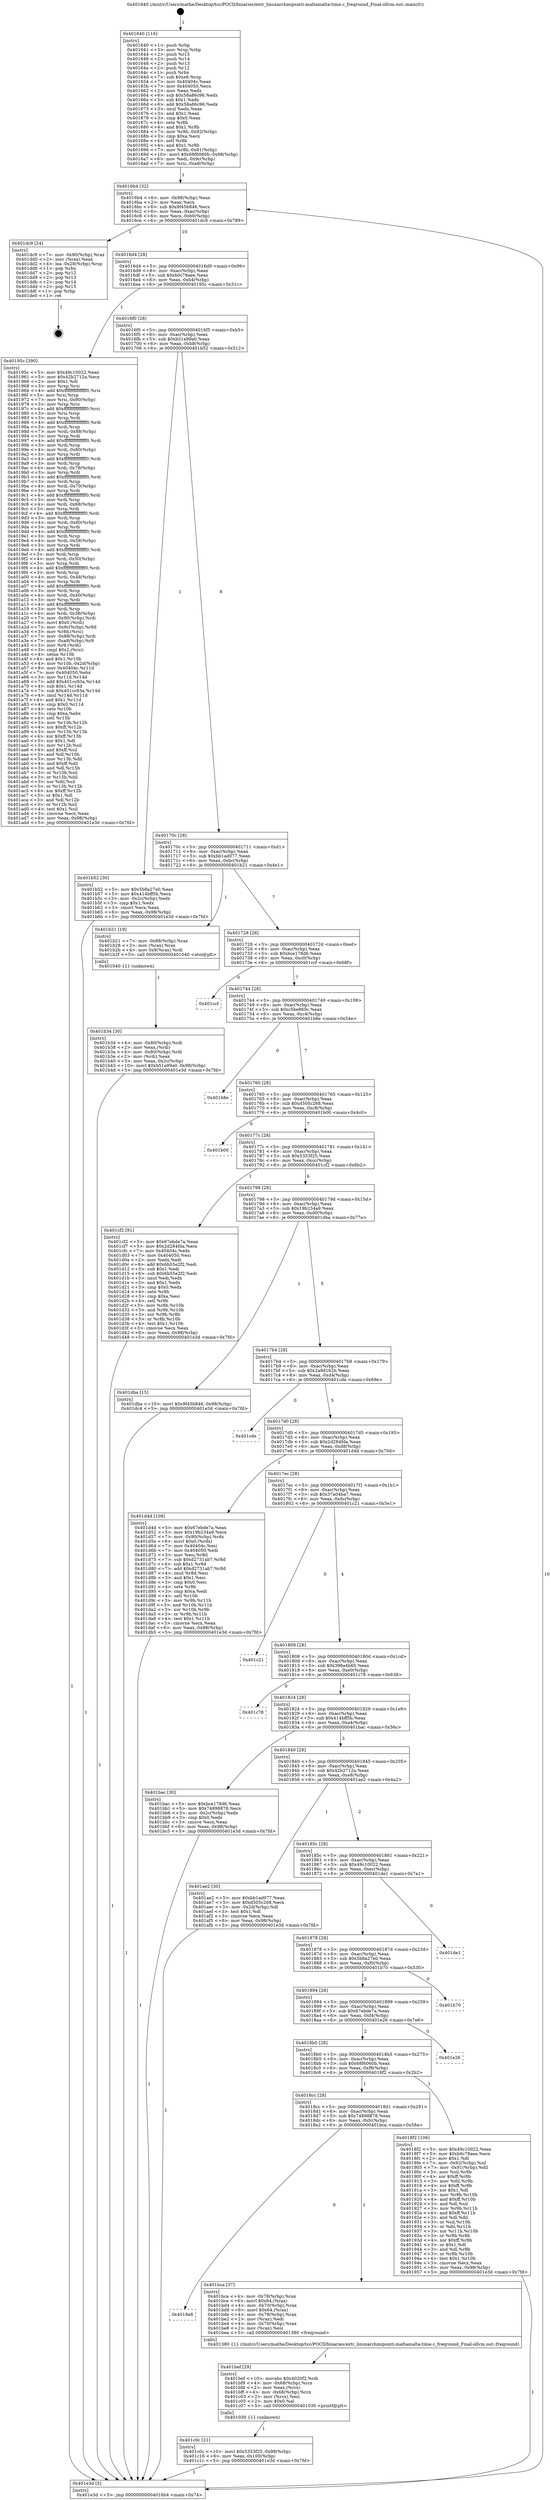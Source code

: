 digraph "0x401640" {
  label = "0x401640 (/mnt/c/Users/mathe/Desktop/tcc/POCII/binaries/extr_linuxarchmipsmti-maltamalta-time.c_freqround_Final-ollvm.out::main(0))"
  labelloc = "t"
  node[shape=record]

  Entry [label="",width=0.3,height=0.3,shape=circle,fillcolor=black,style=filled]
  "0x4016b4" [label="{
     0x4016b4 [32]\l
     | [instrs]\l
     &nbsp;&nbsp;0x4016b4 \<+6\>: mov -0x98(%rbp),%eax\l
     &nbsp;&nbsp;0x4016ba \<+2\>: mov %eax,%ecx\l
     &nbsp;&nbsp;0x4016bc \<+6\>: sub $0x9f45b846,%ecx\l
     &nbsp;&nbsp;0x4016c2 \<+6\>: mov %eax,-0xac(%rbp)\l
     &nbsp;&nbsp;0x4016c8 \<+6\>: mov %ecx,-0xb0(%rbp)\l
     &nbsp;&nbsp;0x4016ce \<+6\>: je 0000000000401dc9 \<main+0x789\>\l
  }"]
  "0x401dc9" [label="{
     0x401dc9 [24]\l
     | [instrs]\l
     &nbsp;&nbsp;0x401dc9 \<+7\>: mov -0x90(%rbp),%rax\l
     &nbsp;&nbsp;0x401dd0 \<+2\>: mov (%rax),%eax\l
     &nbsp;&nbsp;0x401dd2 \<+4\>: lea -0x28(%rbp),%rsp\l
     &nbsp;&nbsp;0x401dd6 \<+1\>: pop %rbx\l
     &nbsp;&nbsp;0x401dd7 \<+2\>: pop %r12\l
     &nbsp;&nbsp;0x401dd9 \<+2\>: pop %r13\l
     &nbsp;&nbsp;0x401ddb \<+2\>: pop %r14\l
     &nbsp;&nbsp;0x401ddd \<+2\>: pop %r15\l
     &nbsp;&nbsp;0x401ddf \<+1\>: pop %rbp\l
     &nbsp;&nbsp;0x401de0 \<+1\>: ret\l
  }"]
  "0x4016d4" [label="{
     0x4016d4 [28]\l
     | [instrs]\l
     &nbsp;&nbsp;0x4016d4 \<+5\>: jmp 00000000004016d9 \<main+0x99\>\l
     &nbsp;&nbsp;0x4016d9 \<+6\>: mov -0xac(%rbp),%eax\l
     &nbsp;&nbsp;0x4016df \<+5\>: sub $0xb0c78aee,%eax\l
     &nbsp;&nbsp;0x4016e4 \<+6\>: mov %eax,-0xb4(%rbp)\l
     &nbsp;&nbsp;0x4016ea \<+6\>: je 000000000040195c \<main+0x31c\>\l
  }"]
  Exit [label="",width=0.3,height=0.3,shape=circle,fillcolor=black,style=filled,peripheries=2]
  "0x40195c" [label="{
     0x40195c [390]\l
     | [instrs]\l
     &nbsp;&nbsp;0x40195c \<+5\>: mov $0x49c10022,%eax\l
     &nbsp;&nbsp;0x401961 \<+5\>: mov $0x42b2712a,%ecx\l
     &nbsp;&nbsp;0x401966 \<+2\>: mov $0x1,%dl\l
     &nbsp;&nbsp;0x401968 \<+3\>: mov %rsp,%rsi\l
     &nbsp;&nbsp;0x40196b \<+4\>: add $0xfffffffffffffff0,%rsi\l
     &nbsp;&nbsp;0x40196f \<+3\>: mov %rsi,%rsp\l
     &nbsp;&nbsp;0x401972 \<+7\>: mov %rsi,-0x90(%rbp)\l
     &nbsp;&nbsp;0x401979 \<+3\>: mov %rsp,%rsi\l
     &nbsp;&nbsp;0x40197c \<+4\>: add $0xfffffffffffffff0,%rsi\l
     &nbsp;&nbsp;0x401980 \<+3\>: mov %rsi,%rsp\l
     &nbsp;&nbsp;0x401983 \<+3\>: mov %rsp,%rdi\l
     &nbsp;&nbsp;0x401986 \<+4\>: add $0xfffffffffffffff0,%rdi\l
     &nbsp;&nbsp;0x40198a \<+3\>: mov %rdi,%rsp\l
     &nbsp;&nbsp;0x40198d \<+7\>: mov %rdi,-0x88(%rbp)\l
     &nbsp;&nbsp;0x401994 \<+3\>: mov %rsp,%rdi\l
     &nbsp;&nbsp;0x401997 \<+4\>: add $0xfffffffffffffff0,%rdi\l
     &nbsp;&nbsp;0x40199b \<+3\>: mov %rdi,%rsp\l
     &nbsp;&nbsp;0x40199e \<+4\>: mov %rdi,-0x80(%rbp)\l
     &nbsp;&nbsp;0x4019a2 \<+3\>: mov %rsp,%rdi\l
     &nbsp;&nbsp;0x4019a5 \<+4\>: add $0xfffffffffffffff0,%rdi\l
     &nbsp;&nbsp;0x4019a9 \<+3\>: mov %rdi,%rsp\l
     &nbsp;&nbsp;0x4019ac \<+4\>: mov %rdi,-0x78(%rbp)\l
     &nbsp;&nbsp;0x4019b0 \<+3\>: mov %rsp,%rdi\l
     &nbsp;&nbsp;0x4019b3 \<+4\>: add $0xfffffffffffffff0,%rdi\l
     &nbsp;&nbsp;0x4019b7 \<+3\>: mov %rdi,%rsp\l
     &nbsp;&nbsp;0x4019ba \<+4\>: mov %rdi,-0x70(%rbp)\l
     &nbsp;&nbsp;0x4019be \<+3\>: mov %rsp,%rdi\l
     &nbsp;&nbsp;0x4019c1 \<+4\>: add $0xfffffffffffffff0,%rdi\l
     &nbsp;&nbsp;0x4019c5 \<+3\>: mov %rdi,%rsp\l
     &nbsp;&nbsp;0x4019c8 \<+4\>: mov %rdi,-0x68(%rbp)\l
     &nbsp;&nbsp;0x4019cc \<+3\>: mov %rsp,%rdi\l
     &nbsp;&nbsp;0x4019cf \<+4\>: add $0xfffffffffffffff0,%rdi\l
     &nbsp;&nbsp;0x4019d3 \<+3\>: mov %rdi,%rsp\l
     &nbsp;&nbsp;0x4019d6 \<+4\>: mov %rdi,-0x60(%rbp)\l
     &nbsp;&nbsp;0x4019da \<+3\>: mov %rsp,%rdi\l
     &nbsp;&nbsp;0x4019dd \<+4\>: add $0xfffffffffffffff0,%rdi\l
     &nbsp;&nbsp;0x4019e1 \<+3\>: mov %rdi,%rsp\l
     &nbsp;&nbsp;0x4019e4 \<+4\>: mov %rdi,-0x58(%rbp)\l
     &nbsp;&nbsp;0x4019e8 \<+3\>: mov %rsp,%rdi\l
     &nbsp;&nbsp;0x4019eb \<+4\>: add $0xfffffffffffffff0,%rdi\l
     &nbsp;&nbsp;0x4019ef \<+3\>: mov %rdi,%rsp\l
     &nbsp;&nbsp;0x4019f2 \<+4\>: mov %rdi,-0x50(%rbp)\l
     &nbsp;&nbsp;0x4019f6 \<+3\>: mov %rsp,%rdi\l
     &nbsp;&nbsp;0x4019f9 \<+4\>: add $0xfffffffffffffff0,%rdi\l
     &nbsp;&nbsp;0x4019fd \<+3\>: mov %rdi,%rsp\l
     &nbsp;&nbsp;0x401a00 \<+4\>: mov %rdi,-0x48(%rbp)\l
     &nbsp;&nbsp;0x401a04 \<+3\>: mov %rsp,%rdi\l
     &nbsp;&nbsp;0x401a07 \<+4\>: add $0xfffffffffffffff0,%rdi\l
     &nbsp;&nbsp;0x401a0b \<+3\>: mov %rdi,%rsp\l
     &nbsp;&nbsp;0x401a0e \<+4\>: mov %rdi,-0x40(%rbp)\l
     &nbsp;&nbsp;0x401a12 \<+3\>: mov %rsp,%rdi\l
     &nbsp;&nbsp;0x401a15 \<+4\>: add $0xfffffffffffffff0,%rdi\l
     &nbsp;&nbsp;0x401a19 \<+3\>: mov %rdi,%rsp\l
     &nbsp;&nbsp;0x401a1c \<+4\>: mov %rdi,-0x38(%rbp)\l
     &nbsp;&nbsp;0x401a20 \<+7\>: mov -0x90(%rbp),%rdi\l
     &nbsp;&nbsp;0x401a27 \<+6\>: movl $0x0,(%rdi)\l
     &nbsp;&nbsp;0x401a2d \<+7\>: mov -0x9c(%rbp),%r8d\l
     &nbsp;&nbsp;0x401a34 \<+3\>: mov %r8d,(%rsi)\l
     &nbsp;&nbsp;0x401a37 \<+7\>: mov -0x88(%rbp),%rdi\l
     &nbsp;&nbsp;0x401a3e \<+7\>: mov -0xa8(%rbp),%r9\l
     &nbsp;&nbsp;0x401a45 \<+3\>: mov %r9,(%rdi)\l
     &nbsp;&nbsp;0x401a48 \<+3\>: cmpl $0x2,(%rsi)\l
     &nbsp;&nbsp;0x401a4b \<+4\>: setne %r10b\l
     &nbsp;&nbsp;0x401a4f \<+4\>: and $0x1,%r10b\l
     &nbsp;&nbsp;0x401a53 \<+4\>: mov %r10b,-0x2d(%rbp)\l
     &nbsp;&nbsp;0x401a57 \<+8\>: mov 0x40404c,%r11d\l
     &nbsp;&nbsp;0x401a5f \<+7\>: mov 0x404050,%ebx\l
     &nbsp;&nbsp;0x401a66 \<+3\>: mov %r11d,%r14d\l
     &nbsp;&nbsp;0x401a69 \<+7\>: add $0x401cc93a,%r14d\l
     &nbsp;&nbsp;0x401a70 \<+4\>: sub $0x1,%r14d\l
     &nbsp;&nbsp;0x401a74 \<+7\>: sub $0x401cc93a,%r14d\l
     &nbsp;&nbsp;0x401a7b \<+4\>: imul %r14d,%r11d\l
     &nbsp;&nbsp;0x401a7f \<+4\>: and $0x1,%r11d\l
     &nbsp;&nbsp;0x401a83 \<+4\>: cmp $0x0,%r11d\l
     &nbsp;&nbsp;0x401a87 \<+4\>: sete %r10b\l
     &nbsp;&nbsp;0x401a8b \<+3\>: cmp $0xa,%ebx\l
     &nbsp;&nbsp;0x401a8e \<+4\>: setl %r15b\l
     &nbsp;&nbsp;0x401a92 \<+3\>: mov %r10b,%r12b\l
     &nbsp;&nbsp;0x401a95 \<+4\>: xor $0xff,%r12b\l
     &nbsp;&nbsp;0x401a99 \<+3\>: mov %r15b,%r13b\l
     &nbsp;&nbsp;0x401a9c \<+4\>: xor $0xff,%r13b\l
     &nbsp;&nbsp;0x401aa0 \<+3\>: xor $0x1,%dl\l
     &nbsp;&nbsp;0x401aa3 \<+3\>: mov %r12b,%sil\l
     &nbsp;&nbsp;0x401aa6 \<+4\>: and $0xff,%sil\l
     &nbsp;&nbsp;0x401aaa \<+3\>: and %dl,%r10b\l
     &nbsp;&nbsp;0x401aad \<+3\>: mov %r13b,%dil\l
     &nbsp;&nbsp;0x401ab0 \<+4\>: and $0xff,%dil\l
     &nbsp;&nbsp;0x401ab4 \<+3\>: and %dl,%r15b\l
     &nbsp;&nbsp;0x401ab7 \<+3\>: or %r10b,%sil\l
     &nbsp;&nbsp;0x401aba \<+3\>: or %r15b,%dil\l
     &nbsp;&nbsp;0x401abd \<+3\>: xor %dil,%sil\l
     &nbsp;&nbsp;0x401ac0 \<+3\>: or %r13b,%r12b\l
     &nbsp;&nbsp;0x401ac3 \<+4\>: xor $0xff,%r12b\l
     &nbsp;&nbsp;0x401ac7 \<+3\>: or $0x1,%dl\l
     &nbsp;&nbsp;0x401aca \<+3\>: and %dl,%r12b\l
     &nbsp;&nbsp;0x401acd \<+3\>: or %r12b,%sil\l
     &nbsp;&nbsp;0x401ad0 \<+4\>: test $0x1,%sil\l
     &nbsp;&nbsp;0x401ad4 \<+3\>: cmovne %ecx,%eax\l
     &nbsp;&nbsp;0x401ad7 \<+6\>: mov %eax,-0x98(%rbp)\l
     &nbsp;&nbsp;0x401add \<+5\>: jmp 0000000000401e3d \<main+0x7fd\>\l
  }"]
  "0x4016f0" [label="{
     0x4016f0 [28]\l
     | [instrs]\l
     &nbsp;&nbsp;0x4016f0 \<+5\>: jmp 00000000004016f5 \<main+0xb5\>\l
     &nbsp;&nbsp;0x4016f5 \<+6\>: mov -0xac(%rbp),%eax\l
     &nbsp;&nbsp;0x4016fb \<+5\>: sub $0xb51a99a0,%eax\l
     &nbsp;&nbsp;0x401700 \<+6\>: mov %eax,-0xb8(%rbp)\l
     &nbsp;&nbsp;0x401706 \<+6\>: je 0000000000401b52 \<main+0x512\>\l
  }"]
  "0x401c0c" [label="{
     0x401c0c [21]\l
     | [instrs]\l
     &nbsp;&nbsp;0x401c0c \<+10\>: movl $0x5353f25,-0x98(%rbp)\l
     &nbsp;&nbsp;0x401c16 \<+6\>: mov %eax,-0x100(%rbp)\l
     &nbsp;&nbsp;0x401c1c \<+5\>: jmp 0000000000401e3d \<main+0x7fd\>\l
  }"]
  "0x401b52" [label="{
     0x401b52 [30]\l
     | [instrs]\l
     &nbsp;&nbsp;0x401b52 \<+5\>: mov $0x5b8a27e0,%eax\l
     &nbsp;&nbsp;0x401b57 \<+5\>: mov $0x414bff5b,%ecx\l
     &nbsp;&nbsp;0x401b5c \<+3\>: mov -0x2c(%rbp),%edx\l
     &nbsp;&nbsp;0x401b5f \<+3\>: cmp $0x1,%edx\l
     &nbsp;&nbsp;0x401b62 \<+3\>: cmovl %ecx,%eax\l
     &nbsp;&nbsp;0x401b65 \<+6\>: mov %eax,-0x98(%rbp)\l
     &nbsp;&nbsp;0x401b6b \<+5\>: jmp 0000000000401e3d \<main+0x7fd\>\l
  }"]
  "0x40170c" [label="{
     0x40170c [28]\l
     | [instrs]\l
     &nbsp;&nbsp;0x40170c \<+5\>: jmp 0000000000401711 \<main+0xd1\>\l
     &nbsp;&nbsp;0x401711 \<+6\>: mov -0xac(%rbp),%eax\l
     &nbsp;&nbsp;0x401717 \<+5\>: sub $0xbb1ad077,%eax\l
     &nbsp;&nbsp;0x40171c \<+6\>: mov %eax,-0xbc(%rbp)\l
     &nbsp;&nbsp;0x401722 \<+6\>: je 0000000000401b21 \<main+0x4e1\>\l
  }"]
  "0x401bef" [label="{
     0x401bef [29]\l
     | [instrs]\l
     &nbsp;&nbsp;0x401bef \<+10\>: movabs $0x4020f2,%rdi\l
     &nbsp;&nbsp;0x401bf9 \<+4\>: mov -0x68(%rbp),%rcx\l
     &nbsp;&nbsp;0x401bfd \<+2\>: mov %eax,(%rcx)\l
     &nbsp;&nbsp;0x401bff \<+4\>: mov -0x68(%rbp),%rcx\l
     &nbsp;&nbsp;0x401c03 \<+2\>: mov (%rcx),%esi\l
     &nbsp;&nbsp;0x401c05 \<+2\>: mov $0x0,%al\l
     &nbsp;&nbsp;0x401c07 \<+5\>: call 0000000000401030 \<printf@plt\>\l
     | [calls]\l
     &nbsp;&nbsp;0x401030 \{1\} (unknown)\l
  }"]
  "0x401b21" [label="{
     0x401b21 [19]\l
     | [instrs]\l
     &nbsp;&nbsp;0x401b21 \<+7\>: mov -0x88(%rbp),%rax\l
     &nbsp;&nbsp;0x401b28 \<+3\>: mov (%rax),%rax\l
     &nbsp;&nbsp;0x401b2b \<+4\>: mov 0x8(%rax),%rdi\l
     &nbsp;&nbsp;0x401b2f \<+5\>: call 0000000000401040 \<atoi@plt\>\l
     | [calls]\l
     &nbsp;&nbsp;0x401040 \{1\} (unknown)\l
  }"]
  "0x401728" [label="{
     0x401728 [28]\l
     | [instrs]\l
     &nbsp;&nbsp;0x401728 \<+5\>: jmp 000000000040172d \<main+0xed\>\l
     &nbsp;&nbsp;0x40172d \<+6\>: mov -0xac(%rbp),%eax\l
     &nbsp;&nbsp;0x401733 \<+5\>: sub $0xbce178d6,%eax\l
     &nbsp;&nbsp;0x401738 \<+6\>: mov %eax,-0xc0(%rbp)\l
     &nbsp;&nbsp;0x40173e \<+6\>: je 0000000000401ccf \<main+0x68f\>\l
  }"]
  "0x4018e8" [label="{
     0x4018e8\l
  }", style=dashed]
  "0x401ccf" [label="{
     0x401ccf\l
  }", style=dashed]
  "0x401744" [label="{
     0x401744 [28]\l
     | [instrs]\l
     &nbsp;&nbsp;0x401744 \<+5\>: jmp 0000000000401749 \<main+0x109\>\l
     &nbsp;&nbsp;0x401749 \<+6\>: mov -0xac(%rbp),%eax\l
     &nbsp;&nbsp;0x40174f \<+5\>: sub $0xc5be860c,%eax\l
     &nbsp;&nbsp;0x401754 \<+6\>: mov %eax,-0xc4(%rbp)\l
     &nbsp;&nbsp;0x40175a \<+6\>: je 0000000000401b8e \<main+0x54e\>\l
  }"]
  "0x401bca" [label="{
     0x401bca [37]\l
     | [instrs]\l
     &nbsp;&nbsp;0x401bca \<+4\>: mov -0x78(%rbp),%rax\l
     &nbsp;&nbsp;0x401bce \<+6\>: movl $0x64,(%rax)\l
     &nbsp;&nbsp;0x401bd4 \<+4\>: mov -0x70(%rbp),%rax\l
     &nbsp;&nbsp;0x401bd8 \<+6\>: movl $0x64,(%rax)\l
     &nbsp;&nbsp;0x401bde \<+4\>: mov -0x78(%rbp),%rax\l
     &nbsp;&nbsp;0x401be2 \<+2\>: mov (%rax),%edi\l
     &nbsp;&nbsp;0x401be4 \<+4\>: mov -0x70(%rbp),%rax\l
     &nbsp;&nbsp;0x401be8 \<+2\>: mov (%rax),%esi\l
     &nbsp;&nbsp;0x401bea \<+5\>: call 0000000000401380 \<freqround\>\l
     | [calls]\l
     &nbsp;&nbsp;0x401380 \{1\} (/mnt/c/Users/mathe/Desktop/tcc/POCII/binaries/extr_linuxarchmipsmti-maltamalta-time.c_freqround_Final-ollvm.out::freqround)\l
  }"]
  "0x401b8e" [label="{
     0x401b8e\l
  }", style=dashed]
  "0x401760" [label="{
     0x401760 [28]\l
     | [instrs]\l
     &nbsp;&nbsp;0x401760 \<+5\>: jmp 0000000000401765 \<main+0x125\>\l
     &nbsp;&nbsp;0x401765 \<+6\>: mov -0xac(%rbp),%eax\l
     &nbsp;&nbsp;0x40176b \<+5\>: sub $0xd505c268,%eax\l
     &nbsp;&nbsp;0x401770 \<+6\>: mov %eax,-0xc8(%rbp)\l
     &nbsp;&nbsp;0x401776 \<+6\>: je 0000000000401b00 \<main+0x4c0\>\l
  }"]
  "0x401b34" [label="{
     0x401b34 [30]\l
     | [instrs]\l
     &nbsp;&nbsp;0x401b34 \<+4\>: mov -0x80(%rbp),%rdi\l
     &nbsp;&nbsp;0x401b38 \<+2\>: mov %eax,(%rdi)\l
     &nbsp;&nbsp;0x401b3a \<+4\>: mov -0x80(%rbp),%rdi\l
     &nbsp;&nbsp;0x401b3e \<+2\>: mov (%rdi),%eax\l
     &nbsp;&nbsp;0x401b40 \<+3\>: mov %eax,-0x2c(%rbp)\l
     &nbsp;&nbsp;0x401b43 \<+10\>: movl $0xb51a99a0,-0x98(%rbp)\l
     &nbsp;&nbsp;0x401b4d \<+5\>: jmp 0000000000401e3d \<main+0x7fd\>\l
  }"]
  "0x401b00" [label="{
     0x401b00\l
  }", style=dashed]
  "0x40177c" [label="{
     0x40177c [28]\l
     | [instrs]\l
     &nbsp;&nbsp;0x40177c \<+5\>: jmp 0000000000401781 \<main+0x141\>\l
     &nbsp;&nbsp;0x401781 \<+6\>: mov -0xac(%rbp),%eax\l
     &nbsp;&nbsp;0x401787 \<+5\>: sub $0x5353f25,%eax\l
     &nbsp;&nbsp;0x40178c \<+6\>: mov %eax,-0xcc(%rbp)\l
     &nbsp;&nbsp;0x401792 \<+6\>: je 0000000000401cf2 \<main+0x6b2\>\l
  }"]
  "0x401640" [label="{
     0x401640 [116]\l
     | [instrs]\l
     &nbsp;&nbsp;0x401640 \<+1\>: push %rbp\l
     &nbsp;&nbsp;0x401641 \<+3\>: mov %rsp,%rbp\l
     &nbsp;&nbsp;0x401644 \<+2\>: push %r15\l
     &nbsp;&nbsp;0x401646 \<+2\>: push %r14\l
     &nbsp;&nbsp;0x401648 \<+2\>: push %r13\l
     &nbsp;&nbsp;0x40164a \<+2\>: push %r12\l
     &nbsp;&nbsp;0x40164c \<+1\>: push %rbx\l
     &nbsp;&nbsp;0x40164d \<+7\>: sub $0xe8,%rsp\l
     &nbsp;&nbsp;0x401654 \<+7\>: mov 0x40404c,%eax\l
     &nbsp;&nbsp;0x40165b \<+7\>: mov 0x404050,%ecx\l
     &nbsp;&nbsp;0x401662 \<+2\>: mov %eax,%edx\l
     &nbsp;&nbsp;0x401664 \<+6\>: sub $0x58a86c96,%edx\l
     &nbsp;&nbsp;0x40166a \<+3\>: sub $0x1,%edx\l
     &nbsp;&nbsp;0x40166d \<+6\>: add $0x58a86c96,%edx\l
     &nbsp;&nbsp;0x401673 \<+3\>: imul %edx,%eax\l
     &nbsp;&nbsp;0x401676 \<+3\>: and $0x1,%eax\l
     &nbsp;&nbsp;0x401679 \<+3\>: cmp $0x0,%eax\l
     &nbsp;&nbsp;0x40167c \<+4\>: sete %r8b\l
     &nbsp;&nbsp;0x401680 \<+4\>: and $0x1,%r8b\l
     &nbsp;&nbsp;0x401684 \<+7\>: mov %r8b,-0x92(%rbp)\l
     &nbsp;&nbsp;0x40168b \<+3\>: cmp $0xa,%ecx\l
     &nbsp;&nbsp;0x40168e \<+4\>: setl %r8b\l
     &nbsp;&nbsp;0x401692 \<+4\>: and $0x1,%r8b\l
     &nbsp;&nbsp;0x401696 \<+7\>: mov %r8b,-0x91(%rbp)\l
     &nbsp;&nbsp;0x40169d \<+10\>: movl $0x68f6060b,-0x98(%rbp)\l
     &nbsp;&nbsp;0x4016a7 \<+6\>: mov %edi,-0x9c(%rbp)\l
     &nbsp;&nbsp;0x4016ad \<+7\>: mov %rsi,-0xa8(%rbp)\l
  }"]
  "0x401cf2" [label="{
     0x401cf2 [91]\l
     | [instrs]\l
     &nbsp;&nbsp;0x401cf2 \<+5\>: mov $0x67ebde7a,%eax\l
     &nbsp;&nbsp;0x401cf7 \<+5\>: mov $0x2d284fda,%ecx\l
     &nbsp;&nbsp;0x401cfc \<+7\>: mov 0x40404c,%edx\l
     &nbsp;&nbsp;0x401d03 \<+7\>: mov 0x404050,%esi\l
     &nbsp;&nbsp;0x401d0a \<+2\>: mov %edx,%edi\l
     &nbsp;&nbsp;0x401d0c \<+6\>: add $0x6b55e2f2,%edi\l
     &nbsp;&nbsp;0x401d12 \<+3\>: sub $0x1,%edi\l
     &nbsp;&nbsp;0x401d15 \<+6\>: sub $0x6b55e2f2,%edi\l
     &nbsp;&nbsp;0x401d1b \<+3\>: imul %edi,%edx\l
     &nbsp;&nbsp;0x401d1e \<+3\>: and $0x1,%edx\l
     &nbsp;&nbsp;0x401d21 \<+3\>: cmp $0x0,%edx\l
     &nbsp;&nbsp;0x401d24 \<+4\>: sete %r8b\l
     &nbsp;&nbsp;0x401d28 \<+3\>: cmp $0xa,%esi\l
     &nbsp;&nbsp;0x401d2b \<+4\>: setl %r9b\l
     &nbsp;&nbsp;0x401d2f \<+3\>: mov %r8b,%r10b\l
     &nbsp;&nbsp;0x401d32 \<+3\>: and %r9b,%r10b\l
     &nbsp;&nbsp;0x401d35 \<+3\>: xor %r9b,%r8b\l
     &nbsp;&nbsp;0x401d38 \<+3\>: or %r8b,%r10b\l
     &nbsp;&nbsp;0x401d3b \<+4\>: test $0x1,%r10b\l
     &nbsp;&nbsp;0x401d3f \<+3\>: cmovne %ecx,%eax\l
     &nbsp;&nbsp;0x401d42 \<+6\>: mov %eax,-0x98(%rbp)\l
     &nbsp;&nbsp;0x401d48 \<+5\>: jmp 0000000000401e3d \<main+0x7fd\>\l
  }"]
  "0x401798" [label="{
     0x401798 [28]\l
     | [instrs]\l
     &nbsp;&nbsp;0x401798 \<+5\>: jmp 000000000040179d \<main+0x15d\>\l
     &nbsp;&nbsp;0x40179d \<+6\>: mov -0xac(%rbp),%eax\l
     &nbsp;&nbsp;0x4017a3 \<+5\>: sub $0x19b234a9,%eax\l
     &nbsp;&nbsp;0x4017a8 \<+6\>: mov %eax,-0xd0(%rbp)\l
     &nbsp;&nbsp;0x4017ae \<+6\>: je 0000000000401dba \<main+0x77a\>\l
  }"]
  "0x401e3d" [label="{
     0x401e3d [5]\l
     | [instrs]\l
     &nbsp;&nbsp;0x401e3d \<+5\>: jmp 00000000004016b4 \<main+0x74\>\l
  }"]
  "0x401dba" [label="{
     0x401dba [15]\l
     | [instrs]\l
     &nbsp;&nbsp;0x401dba \<+10\>: movl $0x9f45b846,-0x98(%rbp)\l
     &nbsp;&nbsp;0x401dc4 \<+5\>: jmp 0000000000401e3d \<main+0x7fd\>\l
  }"]
  "0x4017b4" [label="{
     0x4017b4 [28]\l
     | [instrs]\l
     &nbsp;&nbsp;0x4017b4 \<+5\>: jmp 00000000004017b9 \<main+0x179\>\l
     &nbsp;&nbsp;0x4017b9 \<+6\>: mov -0xac(%rbp),%eax\l
     &nbsp;&nbsp;0x4017bf \<+5\>: sub $0x2a9d162b,%eax\l
     &nbsp;&nbsp;0x4017c4 \<+6\>: mov %eax,-0xd4(%rbp)\l
     &nbsp;&nbsp;0x4017ca \<+6\>: je 0000000000401cde \<main+0x69e\>\l
  }"]
  "0x4018cc" [label="{
     0x4018cc [28]\l
     | [instrs]\l
     &nbsp;&nbsp;0x4018cc \<+5\>: jmp 00000000004018d1 \<main+0x291\>\l
     &nbsp;&nbsp;0x4018d1 \<+6\>: mov -0xac(%rbp),%eax\l
     &nbsp;&nbsp;0x4018d7 \<+5\>: sub $0x74898878,%eax\l
     &nbsp;&nbsp;0x4018dc \<+6\>: mov %eax,-0xfc(%rbp)\l
     &nbsp;&nbsp;0x4018e2 \<+6\>: je 0000000000401bca \<main+0x58a\>\l
  }"]
  "0x401cde" [label="{
     0x401cde\l
  }", style=dashed]
  "0x4017d0" [label="{
     0x4017d0 [28]\l
     | [instrs]\l
     &nbsp;&nbsp;0x4017d0 \<+5\>: jmp 00000000004017d5 \<main+0x195\>\l
     &nbsp;&nbsp;0x4017d5 \<+6\>: mov -0xac(%rbp),%eax\l
     &nbsp;&nbsp;0x4017db \<+5\>: sub $0x2d284fda,%eax\l
     &nbsp;&nbsp;0x4017e0 \<+6\>: mov %eax,-0xd8(%rbp)\l
     &nbsp;&nbsp;0x4017e6 \<+6\>: je 0000000000401d4d \<main+0x70d\>\l
  }"]
  "0x4018f2" [label="{
     0x4018f2 [106]\l
     | [instrs]\l
     &nbsp;&nbsp;0x4018f2 \<+5\>: mov $0x49c10022,%eax\l
     &nbsp;&nbsp;0x4018f7 \<+5\>: mov $0xb0c78aee,%ecx\l
     &nbsp;&nbsp;0x4018fc \<+2\>: mov $0x1,%dl\l
     &nbsp;&nbsp;0x4018fe \<+7\>: mov -0x92(%rbp),%sil\l
     &nbsp;&nbsp;0x401905 \<+7\>: mov -0x91(%rbp),%dil\l
     &nbsp;&nbsp;0x40190c \<+3\>: mov %sil,%r8b\l
     &nbsp;&nbsp;0x40190f \<+4\>: xor $0xff,%r8b\l
     &nbsp;&nbsp;0x401913 \<+3\>: mov %dil,%r9b\l
     &nbsp;&nbsp;0x401916 \<+4\>: xor $0xff,%r9b\l
     &nbsp;&nbsp;0x40191a \<+3\>: xor $0x1,%dl\l
     &nbsp;&nbsp;0x40191d \<+3\>: mov %r8b,%r10b\l
     &nbsp;&nbsp;0x401920 \<+4\>: and $0xff,%r10b\l
     &nbsp;&nbsp;0x401924 \<+3\>: and %dl,%sil\l
     &nbsp;&nbsp;0x401927 \<+3\>: mov %r9b,%r11b\l
     &nbsp;&nbsp;0x40192a \<+4\>: and $0xff,%r11b\l
     &nbsp;&nbsp;0x40192e \<+3\>: and %dl,%dil\l
     &nbsp;&nbsp;0x401931 \<+3\>: or %sil,%r10b\l
     &nbsp;&nbsp;0x401934 \<+3\>: or %dil,%r11b\l
     &nbsp;&nbsp;0x401937 \<+3\>: xor %r11b,%r10b\l
     &nbsp;&nbsp;0x40193a \<+3\>: or %r9b,%r8b\l
     &nbsp;&nbsp;0x40193d \<+4\>: xor $0xff,%r8b\l
     &nbsp;&nbsp;0x401941 \<+3\>: or $0x1,%dl\l
     &nbsp;&nbsp;0x401944 \<+3\>: and %dl,%r8b\l
     &nbsp;&nbsp;0x401947 \<+3\>: or %r8b,%r10b\l
     &nbsp;&nbsp;0x40194a \<+4\>: test $0x1,%r10b\l
     &nbsp;&nbsp;0x40194e \<+3\>: cmovne %ecx,%eax\l
     &nbsp;&nbsp;0x401951 \<+6\>: mov %eax,-0x98(%rbp)\l
     &nbsp;&nbsp;0x401957 \<+5\>: jmp 0000000000401e3d \<main+0x7fd\>\l
  }"]
  "0x401d4d" [label="{
     0x401d4d [109]\l
     | [instrs]\l
     &nbsp;&nbsp;0x401d4d \<+5\>: mov $0x67ebde7a,%eax\l
     &nbsp;&nbsp;0x401d52 \<+5\>: mov $0x19b234a9,%ecx\l
     &nbsp;&nbsp;0x401d57 \<+7\>: mov -0x90(%rbp),%rdx\l
     &nbsp;&nbsp;0x401d5e \<+6\>: movl $0x0,(%rdx)\l
     &nbsp;&nbsp;0x401d64 \<+7\>: mov 0x40404c,%esi\l
     &nbsp;&nbsp;0x401d6b \<+7\>: mov 0x404050,%edi\l
     &nbsp;&nbsp;0x401d72 \<+3\>: mov %esi,%r8d\l
     &nbsp;&nbsp;0x401d75 \<+7\>: sub $0xd2731ab7,%r8d\l
     &nbsp;&nbsp;0x401d7c \<+4\>: sub $0x1,%r8d\l
     &nbsp;&nbsp;0x401d80 \<+7\>: add $0xd2731ab7,%r8d\l
     &nbsp;&nbsp;0x401d87 \<+4\>: imul %r8d,%esi\l
     &nbsp;&nbsp;0x401d8b \<+3\>: and $0x1,%esi\l
     &nbsp;&nbsp;0x401d8e \<+3\>: cmp $0x0,%esi\l
     &nbsp;&nbsp;0x401d91 \<+4\>: sete %r9b\l
     &nbsp;&nbsp;0x401d95 \<+3\>: cmp $0xa,%edi\l
     &nbsp;&nbsp;0x401d98 \<+4\>: setl %r10b\l
     &nbsp;&nbsp;0x401d9c \<+3\>: mov %r9b,%r11b\l
     &nbsp;&nbsp;0x401d9f \<+3\>: and %r10b,%r11b\l
     &nbsp;&nbsp;0x401da2 \<+3\>: xor %r10b,%r9b\l
     &nbsp;&nbsp;0x401da5 \<+3\>: or %r9b,%r11b\l
     &nbsp;&nbsp;0x401da8 \<+4\>: test $0x1,%r11b\l
     &nbsp;&nbsp;0x401dac \<+3\>: cmovne %ecx,%eax\l
     &nbsp;&nbsp;0x401daf \<+6\>: mov %eax,-0x98(%rbp)\l
     &nbsp;&nbsp;0x401db5 \<+5\>: jmp 0000000000401e3d \<main+0x7fd\>\l
  }"]
  "0x4017ec" [label="{
     0x4017ec [28]\l
     | [instrs]\l
     &nbsp;&nbsp;0x4017ec \<+5\>: jmp 00000000004017f1 \<main+0x1b1\>\l
     &nbsp;&nbsp;0x4017f1 \<+6\>: mov -0xac(%rbp),%eax\l
     &nbsp;&nbsp;0x4017f7 \<+5\>: sub $0x37a04ba7,%eax\l
     &nbsp;&nbsp;0x4017fc \<+6\>: mov %eax,-0xdc(%rbp)\l
     &nbsp;&nbsp;0x401802 \<+6\>: je 0000000000401c21 \<main+0x5e1\>\l
  }"]
  "0x4018b0" [label="{
     0x4018b0 [28]\l
     | [instrs]\l
     &nbsp;&nbsp;0x4018b0 \<+5\>: jmp 00000000004018b5 \<main+0x275\>\l
     &nbsp;&nbsp;0x4018b5 \<+6\>: mov -0xac(%rbp),%eax\l
     &nbsp;&nbsp;0x4018bb \<+5\>: sub $0x68f6060b,%eax\l
     &nbsp;&nbsp;0x4018c0 \<+6\>: mov %eax,-0xf8(%rbp)\l
     &nbsp;&nbsp;0x4018c6 \<+6\>: je 00000000004018f2 \<main+0x2b2\>\l
  }"]
  "0x401c21" [label="{
     0x401c21\l
  }", style=dashed]
  "0x401808" [label="{
     0x401808 [28]\l
     | [instrs]\l
     &nbsp;&nbsp;0x401808 \<+5\>: jmp 000000000040180d \<main+0x1cd\>\l
     &nbsp;&nbsp;0x40180d \<+6\>: mov -0xac(%rbp),%eax\l
     &nbsp;&nbsp;0x401813 \<+5\>: sub $0x396a4b60,%eax\l
     &nbsp;&nbsp;0x401818 \<+6\>: mov %eax,-0xe0(%rbp)\l
     &nbsp;&nbsp;0x40181e \<+6\>: je 0000000000401c78 \<main+0x638\>\l
  }"]
  "0x401e26" [label="{
     0x401e26\l
  }", style=dashed]
  "0x401c78" [label="{
     0x401c78\l
  }", style=dashed]
  "0x401824" [label="{
     0x401824 [28]\l
     | [instrs]\l
     &nbsp;&nbsp;0x401824 \<+5\>: jmp 0000000000401829 \<main+0x1e9\>\l
     &nbsp;&nbsp;0x401829 \<+6\>: mov -0xac(%rbp),%eax\l
     &nbsp;&nbsp;0x40182f \<+5\>: sub $0x414bff5b,%eax\l
     &nbsp;&nbsp;0x401834 \<+6\>: mov %eax,-0xe4(%rbp)\l
     &nbsp;&nbsp;0x40183a \<+6\>: je 0000000000401bac \<main+0x56c\>\l
  }"]
  "0x401894" [label="{
     0x401894 [28]\l
     | [instrs]\l
     &nbsp;&nbsp;0x401894 \<+5\>: jmp 0000000000401899 \<main+0x259\>\l
     &nbsp;&nbsp;0x401899 \<+6\>: mov -0xac(%rbp),%eax\l
     &nbsp;&nbsp;0x40189f \<+5\>: sub $0x67ebde7a,%eax\l
     &nbsp;&nbsp;0x4018a4 \<+6\>: mov %eax,-0xf4(%rbp)\l
     &nbsp;&nbsp;0x4018aa \<+6\>: je 0000000000401e26 \<main+0x7e6\>\l
  }"]
  "0x401bac" [label="{
     0x401bac [30]\l
     | [instrs]\l
     &nbsp;&nbsp;0x401bac \<+5\>: mov $0xbce178d6,%eax\l
     &nbsp;&nbsp;0x401bb1 \<+5\>: mov $0x74898878,%ecx\l
     &nbsp;&nbsp;0x401bb6 \<+3\>: mov -0x2c(%rbp),%edx\l
     &nbsp;&nbsp;0x401bb9 \<+3\>: cmp $0x0,%edx\l
     &nbsp;&nbsp;0x401bbc \<+3\>: cmove %ecx,%eax\l
     &nbsp;&nbsp;0x401bbf \<+6\>: mov %eax,-0x98(%rbp)\l
     &nbsp;&nbsp;0x401bc5 \<+5\>: jmp 0000000000401e3d \<main+0x7fd\>\l
  }"]
  "0x401840" [label="{
     0x401840 [28]\l
     | [instrs]\l
     &nbsp;&nbsp;0x401840 \<+5\>: jmp 0000000000401845 \<main+0x205\>\l
     &nbsp;&nbsp;0x401845 \<+6\>: mov -0xac(%rbp),%eax\l
     &nbsp;&nbsp;0x40184b \<+5\>: sub $0x42b2712a,%eax\l
     &nbsp;&nbsp;0x401850 \<+6\>: mov %eax,-0xe8(%rbp)\l
     &nbsp;&nbsp;0x401856 \<+6\>: je 0000000000401ae2 \<main+0x4a2\>\l
  }"]
  "0x401b70" [label="{
     0x401b70\l
  }", style=dashed]
  "0x401ae2" [label="{
     0x401ae2 [30]\l
     | [instrs]\l
     &nbsp;&nbsp;0x401ae2 \<+5\>: mov $0xbb1ad077,%eax\l
     &nbsp;&nbsp;0x401ae7 \<+5\>: mov $0xd505c268,%ecx\l
     &nbsp;&nbsp;0x401aec \<+3\>: mov -0x2d(%rbp),%dl\l
     &nbsp;&nbsp;0x401aef \<+3\>: test $0x1,%dl\l
     &nbsp;&nbsp;0x401af2 \<+3\>: cmovne %ecx,%eax\l
     &nbsp;&nbsp;0x401af5 \<+6\>: mov %eax,-0x98(%rbp)\l
     &nbsp;&nbsp;0x401afb \<+5\>: jmp 0000000000401e3d \<main+0x7fd\>\l
  }"]
  "0x40185c" [label="{
     0x40185c [28]\l
     | [instrs]\l
     &nbsp;&nbsp;0x40185c \<+5\>: jmp 0000000000401861 \<main+0x221\>\l
     &nbsp;&nbsp;0x401861 \<+6\>: mov -0xac(%rbp),%eax\l
     &nbsp;&nbsp;0x401867 \<+5\>: sub $0x49c10022,%eax\l
     &nbsp;&nbsp;0x40186c \<+6\>: mov %eax,-0xec(%rbp)\l
     &nbsp;&nbsp;0x401872 \<+6\>: je 0000000000401de1 \<main+0x7a1\>\l
  }"]
  "0x401878" [label="{
     0x401878 [28]\l
     | [instrs]\l
     &nbsp;&nbsp;0x401878 \<+5\>: jmp 000000000040187d \<main+0x23d\>\l
     &nbsp;&nbsp;0x40187d \<+6\>: mov -0xac(%rbp),%eax\l
     &nbsp;&nbsp;0x401883 \<+5\>: sub $0x5b8a27e0,%eax\l
     &nbsp;&nbsp;0x401888 \<+6\>: mov %eax,-0xf0(%rbp)\l
     &nbsp;&nbsp;0x40188e \<+6\>: je 0000000000401b70 \<main+0x530\>\l
  }"]
  "0x401de1" [label="{
     0x401de1\l
  }", style=dashed]
  Entry -> "0x401640" [label=" 1"]
  "0x4016b4" -> "0x401dc9" [label=" 1"]
  "0x4016b4" -> "0x4016d4" [label=" 10"]
  "0x401dc9" -> Exit [label=" 1"]
  "0x4016d4" -> "0x40195c" [label=" 1"]
  "0x4016d4" -> "0x4016f0" [label=" 9"]
  "0x401dba" -> "0x401e3d" [label=" 1"]
  "0x4016f0" -> "0x401b52" [label=" 1"]
  "0x4016f0" -> "0x40170c" [label=" 8"]
  "0x401d4d" -> "0x401e3d" [label=" 1"]
  "0x40170c" -> "0x401b21" [label=" 1"]
  "0x40170c" -> "0x401728" [label=" 7"]
  "0x401cf2" -> "0x401e3d" [label=" 1"]
  "0x401728" -> "0x401ccf" [label=" 0"]
  "0x401728" -> "0x401744" [label=" 7"]
  "0x401c0c" -> "0x401e3d" [label=" 1"]
  "0x401744" -> "0x401b8e" [label=" 0"]
  "0x401744" -> "0x401760" [label=" 7"]
  "0x401bef" -> "0x401c0c" [label=" 1"]
  "0x401760" -> "0x401b00" [label=" 0"]
  "0x401760" -> "0x40177c" [label=" 7"]
  "0x4018cc" -> "0x4018e8" [label=" 0"]
  "0x40177c" -> "0x401cf2" [label=" 1"]
  "0x40177c" -> "0x401798" [label=" 6"]
  "0x401bca" -> "0x401bef" [label=" 1"]
  "0x401798" -> "0x401dba" [label=" 1"]
  "0x401798" -> "0x4017b4" [label=" 5"]
  "0x401bac" -> "0x401e3d" [label=" 1"]
  "0x4017b4" -> "0x401cde" [label=" 0"]
  "0x4017b4" -> "0x4017d0" [label=" 5"]
  "0x401b52" -> "0x401e3d" [label=" 1"]
  "0x4017d0" -> "0x401d4d" [label=" 1"]
  "0x4017d0" -> "0x4017ec" [label=" 4"]
  "0x401b34" -> "0x401e3d" [label=" 1"]
  "0x4017ec" -> "0x401c21" [label=" 0"]
  "0x4017ec" -> "0x401808" [label=" 4"]
  "0x401ae2" -> "0x401e3d" [label=" 1"]
  "0x401808" -> "0x401c78" [label=" 0"]
  "0x401808" -> "0x401824" [label=" 4"]
  "0x40195c" -> "0x401e3d" [label=" 1"]
  "0x401824" -> "0x401bac" [label=" 1"]
  "0x401824" -> "0x401840" [label=" 3"]
  "0x401e3d" -> "0x4016b4" [label=" 10"]
  "0x401840" -> "0x401ae2" [label=" 1"]
  "0x401840" -> "0x40185c" [label=" 2"]
  "0x401640" -> "0x4016b4" [label=" 1"]
  "0x40185c" -> "0x401de1" [label=" 0"]
  "0x40185c" -> "0x401878" [label=" 2"]
  "0x4018f2" -> "0x401e3d" [label=" 1"]
  "0x401878" -> "0x401b70" [label=" 0"]
  "0x401878" -> "0x401894" [label=" 2"]
  "0x4018cc" -> "0x401bca" [label=" 1"]
  "0x401894" -> "0x401e26" [label=" 0"]
  "0x401894" -> "0x4018b0" [label=" 2"]
  "0x401b21" -> "0x401b34" [label=" 1"]
  "0x4018b0" -> "0x4018f2" [label=" 1"]
  "0x4018b0" -> "0x4018cc" [label=" 1"]
}
